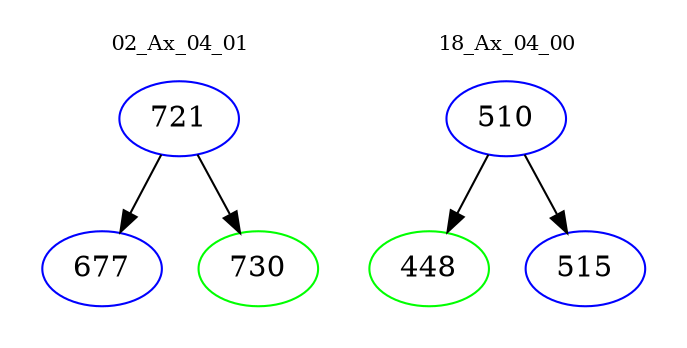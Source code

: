 digraph{
subgraph cluster_0 {
color = white
label = "02_Ax_04_01";
fontsize=10;
T0_721 [label="721", color="blue"]
T0_721 -> T0_677 [color="black"]
T0_677 [label="677", color="blue"]
T0_721 -> T0_730 [color="black"]
T0_730 [label="730", color="green"]
}
subgraph cluster_1 {
color = white
label = "18_Ax_04_00";
fontsize=10;
T1_510 [label="510", color="blue"]
T1_510 -> T1_448 [color="black"]
T1_448 [label="448", color="green"]
T1_510 -> T1_515 [color="black"]
T1_515 [label="515", color="blue"]
}
}
